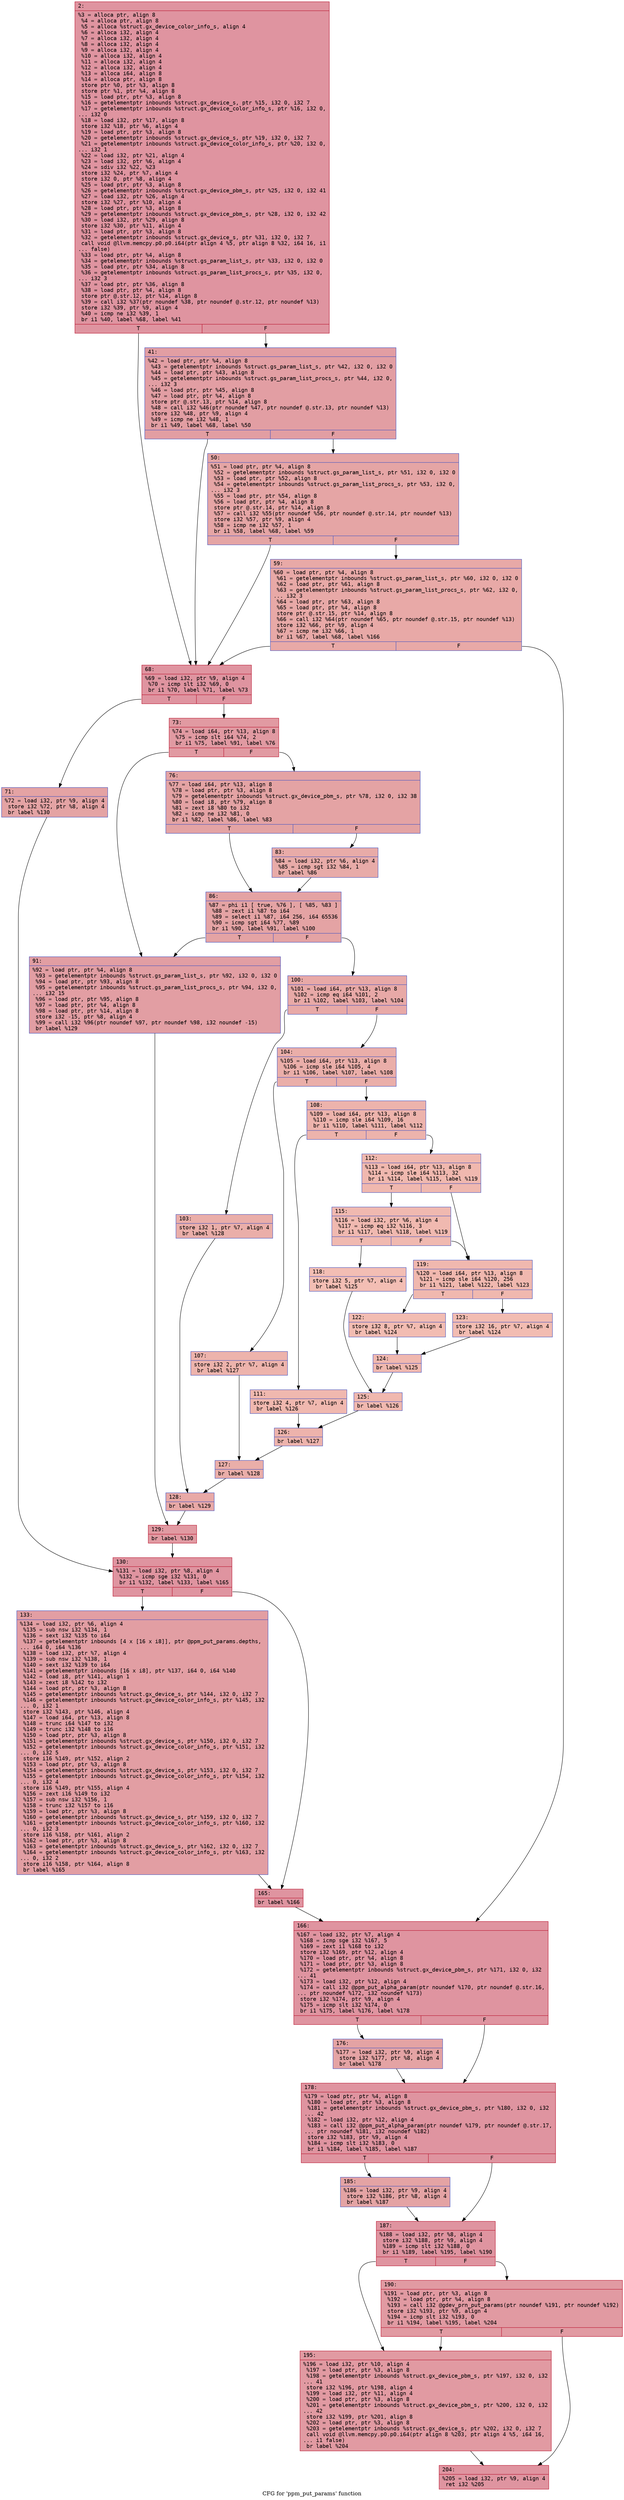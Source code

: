 digraph "CFG for 'ppm_put_params' function" {
	label="CFG for 'ppm_put_params' function";

	Node0x6000034cecb0 [shape=record,color="#b70d28ff", style=filled, fillcolor="#b70d2870" fontname="Courier",label="{2:\l|  %3 = alloca ptr, align 8\l  %4 = alloca ptr, align 8\l  %5 = alloca %struct.gx_device_color_info_s, align 4\l  %6 = alloca i32, align 4\l  %7 = alloca i32, align 4\l  %8 = alloca i32, align 4\l  %9 = alloca i32, align 4\l  %10 = alloca i32, align 4\l  %11 = alloca i32, align 4\l  %12 = alloca i32, align 4\l  %13 = alloca i64, align 8\l  %14 = alloca ptr, align 8\l  store ptr %0, ptr %3, align 8\l  store ptr %1, ptr %4, align 8\l  %15 = load ptr, ptr %3, align 8\l  %16 = getelementptr inbounds %struct.gx_device_s, ptr %15, i32 0, i32 7\l  %17 = getelementptr inbounds %struct.gx_device_color_info_s, ptr %16, i32 0,\l... i32 0\l  %18 = load i32, ptr %17, align 8\l  store i32 %18, ptr %6, align 4\l  %19 = load ptr, ptr %3, align 8\l  %20 = getelementptr inbounds %struct.gx_device_s, ptr %19, i32 0, i32 7\l  %21 = getelementptr inbounds %struct.gx_device_color_info_s, ptr %20, i32 0,\l... i32 1\l  %22 = load i32, ptr %21, align 4\l  %23 = load i32, ptr %6, align 4\l  %24 = sdiv i32 %22, %23\l  store i32 %24, ptr %7, align 4\l  store i32 0, ptr %8, align 4\l  %25 = load ptr, ptr %3, align 8\l  %26 = getelementptr inbounds %struct.gx_device_pbm_s, ptr %25, i32 0, i32 41\l  %27 = load i32, ptr %26, align 4\l  store i32 %27, ptr %10, align 4\l  %28 = load ptr, ptr %3, align 8\l  %29 = getelementptr inbounds %struct.gx_device_pbm_s, ptr %28, i32 0, i32 42\l  %30 = load i32, ptr %29, align 8\l  store i32 %30, ptr %11, align 4\l  %31 = load ptr, ptr %3, align 8\l  %32 = getelementptr inbounds %struct.gx_device_s, ptr %31, i32 0, i32 7\l  call void @llvm.memcpy.p0.p0.i64(ptr align 4 %5, ptr align 8 %32, i64 16, i1\l... false)\l  %33 = load ptr, ptr %4, align 8\l  %34 = getelementptr inbounds %struct.gs_param_list_s, ptr %33, i32 0, i32 0\l  %35 = load ptr, ptr %34, align 8\l  %36 = getelementptr inbounds %struct.gs_param_list_procs_s, ptr %35, i32 0,\l... i32 3\l  %37 = load ptr, ptr %36, align 8\l  %38 = load ptr, ptr %4, align 8\l  store ptr @.str.12, ptr %14, align 8\l  %39 = call i32 %37(ptr noundef %38, ptr noundef @.str.12, ptr noundef %13)\l  store i32 %39, ptr %9, align 4\l  %40 = icmp ne i32 %39, 1\l  br i1 %40, label %68, label %41\l|{<s0>T|<s1>F}}"];
	Node0x6000034cecb0:s0 -> Node0x6000034cedf0[tooltip="2 -> 68\nProbability 50.00%" ];
	Node0x6000034cecb0:s1 -> Node0x6000034ced00[tooltip="2 -> 41\nProbability 50.00%" ];
	Node0x6000034ced00 [shape=record,color="#3d50c3ff", style=filled, fillcolor="#be242e70" fontname="Courier",label="{41:\l|  %42 = load ptr, ptr %4, align 8\l  %43 = getelementptr inbounds %struct.gs_param_list_s, ptr %42, i32 0, i32 0\l  %44 = load ptr, ptr %43, align 8\l  %45 = getelementptr inbounds %struct.gs_param_list_procs_s, ptr %44, i32 0,\l... i32 3\l  %46 = load ptr, ptr %45, align 8\l  %47 = load ptr, ptr %4, align 8\l  store ptr @.str.13, ptr %14, align 8\l  %48 = call i32 %46(ptr noundef %47, ptr noundef @.str.13, ptr noundef %13)\l  store i32 %48, ptr %9, align 4\l  %49 = icmp ne i32 %48, 1\l  br i1 %49, label %68, label %50\l|{<s0>T|<s1>F}}"];
	Node0x6000034ced00:s0 -> Node0x6000034cedf0[tooltip="41 -> 68\nProbability 50.00%" ];
	Node0x6000034ced00:s1 -> Node0x6000034ced50[tooltip="41 -> 50\nProbability 50.00%" ];
	Node0x6000034ced50 [shape=record,color="#3d50c3ff", style=filled, fillcolor="#c5333470" fontname="Courier",label="{50:\l|  %51 = load ptr, ptr %4, align 8\l  %52 = getelementptr inbounds %struct.gs_param_list_s, ptr %51, i32 0, i32 0\l  %53 = load ptr, ptr %52, align 8\l  %54 = getelementptr inbounds %struct.gs_param_list_procs_s, ptr %53, i32 0,\l... i32 3\l  %55 = load ptr, ptr %54, align 8\l  %56 = load ptr, ptr %4, align 8\l  store ptr @.str.14, ptr %14, align 8\l  %57 = call i32 %55(ptr noundef %56, ptr noundef @.str.14, ptr noundef %13)\l  store i32 %57, ptr %9, align 4\l  %58 = icmp ne i32 %57, 1\l  br i1 %58, label %68, label %59\l|{<s0>T|<s1>F}}"];
	Node0x6000034ced50:s0 -> Node0x6000034cedf0[tooltip="50 -> 68\nProbability 50.00%" ];
	Node0x6000034ced50:s1 -> Node0x6000034ceda0[tooltip="50 -> 59\nProbability 50.00%" ];
	Node0x6000034ceda0 [shape=record,color="#3d50c3ff", style=filled, fillcolor="#ca3b3770" fontname="Courier",label="{59:\l|  %60 = load ptr, ptr %4, align 8\l  %61 = getelementptr inbounds %struct.gs_param_list_s, ptr %60, i32 0, i32 0\l  %62 = load ptr, ptr %61, align 8\l  %63 = getelementptr inbounds %struct.gs_param_list_procs_s, ptr %62, i32 0,\l... i32 3\l  %64 = load ptr, ptr %63, align 8\l  %65 = load ptr, ptr %4, align 8\l  store ptr @.str.15, ptr %14, align 8\l  %66 = call i32 %64(ptr noundef %65, ptr noundef @.str.15, ptr noundef %13)\l  store i32 %66, ptr %9, align 4\l  %67 = icmp ne i32 %66, 1\l  br i1 %67, label %68, label %166\l|{<s0>T|<s1>F}}"];
	Node0x6000034ceda0:s0 -> Node0x6000034cedf0[tooltip="59 -> 68\nProbability 50.00%" ];
	Node0x6000034ceda0:s1 -> Node0x6000034cf6b0[tooltip="59 -> 166\nProbability 50.00%" ];
	Node0x6000034cedf0 [shape=record,color="#b70d28ff", style=filled, fillcolor="#b70d2870" fontname="Courier",label="{68:\l|  %69 = load i32, ptr %9, align 4\l  %70 = icmp slt i32 %69, 0\l  br i1 %70, label %71, label %73\l|{<s0>T|<s1>F}}"];
	Node0x6000034cedf0:s0 -> Node0x6000034cee40[tooltip="68 -> 71\nProbability 37.50%" ];
	Node0x6000034cedf0:s1 -> Node0x6000034cee90[tooltip="68 -> 73\nProbability 62.50%" ];
	Node0x6000034cee40 [shape=record,color="#3d50c3ff", style=filled, fillcolor="#c32e3170" fontname="Courier",label="{71:\l|  %72 = load i32, ptr %9, align 4\l  store i32 %72, ptr %8, align 4\l  br label %130\l}"];
	Node0x6000034cee40 -> Node0x6000034cf5c0[tooltip="71 -> 130\nProbability 100.00%" ];
	Node0x6000034cee90 [shape=record,color="#b70d28ff", style=filled, fillcolor="#bb1b2c70" fontname="Courier",label="{73:\l|  %74 = load i64, ptr %13, align 8\l  %75 = icmp slt i64 %74, 2\l  br i1 %75, label %91, label %76\l|{<s0>T|<s1>F}}"];
	Node0x6000034cee90:s0 -> Node0x6000034cefd0[tooltip="73 -> 91\nProbability 50.00%" ];
	Node0x6000034cee90:s1 -> Node0x6000034ceee0[tooltip="73 -> 76\nProbability 50.00%" ];
	Node0x6000034ceee0 [shape=record,color="#3d50c3ff", style=filled, fillcolor="#c32e3170" fontname="Courier",label="{76:\l|  %77 = load i64, ptr %13, align 8\l  %78 = load ptr, ptr %3, align 8\l  %79 = getelementptr inbounds %struct.gx_device_pbm_s, ptr %78, i32 0, i32 38\l  %80 = load i8, ptr %79, align 8\l  %81 = zext i8 %80 to i32\l  %82 = icmp ne i32 %81, 0\l  br i1 %82, label %86, label %83\l|{<s0>T|<s1>F}}"];
	Node0x6000034ceee0:s0 -> Node0x6000034cef80[tooltip="76 -> 86\nProbability 62.50%" ];
	Node0x6000034ceee0:s1 -> Node0x6000034cef30[tooltip="76 -> 83\nProbability 37.50%" ];
	Node0x6000034cef30 [shape=record,color="#3d50c3ff", style=filled, fillcolor="#cc403a70" fontname="Courier",label="{83:\l|  %84 = load i32, ptr %6, align 4\l  %85 = icmp sgt i32 %84, 1\l  br label %86\l}"];
	Node0x6000034cef30 -> Node0x6000034cef80[tooltip="83 -> 86\nProbability 100.00%" ];
	Node0x6000034cef80 [shape=record,color="#3d50c3ff", style=filled, fillcolor="#c32e3170" fontname="Courier",label="{86:\l|  %87 = phi i1 [ true, %76 ], [ %85, %83 ]\l  %88 = zext i1 %87 to i64\l  %89 = select i1 %87, i64 256, i64 65536\l  %90 = icmp sgt i64 %77, %89\l  br i1 %90, label %91, label %100\l|{<s0>T|<s1>F}}"];
	Node0x6000034cef80:s0 -> Node0x6000034cefd0[tooltip="86 -> 91\nProbability 50.00%" ];
	Node0x6000034cef80:s1 -> Node0x6000034cf020[tooltip="86 -> 100\nProbability 50.00%" ];
	Node0x6000034cefd0 [shape=record,color="#3d50c3ff", style=filled, fillcolor="#be242e70" fontname="Courier",label="{91:\l|  %92 = load ptr, ptr %4, align 8\l  %93 = getelementptr inbounds %struct.gs_param_list_s, ptr %92, i32 0, i32 0\l  %94 = load ptr, ptr %93, align 8\l  %95 = getelementptr inbounds %struct.gs_param_list_procs_s, ptr %94, i32 0,\l... i32 15\l  %96 = load ptr, ptr %95, align 8\l  %97 = load ptr, ptr %4, align 8\l  %98 = load ptr, ptr %14, align 8\l  store i32 -15, ptr %8, align 4\l  %99 = call i32 %96(ptr noundef %97, ptr noundef %98, i32 noundef -15)\l  br label %129\l}"];
	Node0x6000034cefd0 -> Node0x6000034cf570[tooltip="91 -> 129\nProbability 100.00%" ];
	Node0x6000034cf020 [shape=record,color="#3d50c3ff", style=filled, fillcolor="#ca3b3770" fontname="Courier",label="{100:\l|  %101 = load i64, ptr %13, align 8\l  %102 = icmp eq i64 %101, 2\l  br i1 %102, label %103, label %104\l|{<s0>T|<s1>F}}"];
	Node0x6000034cf020:s0 -> Node0x6000034cf070[tooltip="100 -> 103\nProbability 50.00%" ];
	Node0x6000034cf020:s1 -> Node0x6000034cf0c0[tooltip="100 -> 104\nProbability 50.00%" ];
	Node0x6000034cf070 [shape=record,color="#3d50c3ff", style=filled, fillcolor="#d0473d70" fontname="Courier",label="{103:\l|  store i32 1, ptr %7, align 4\l  br label %128\l}"];
	Node0x6000034cf070 -> Node0x6000034cf520[tooltip="103 -> 128\nProbability 100.00%" ];
	Node0x6000034cf0c0 [shape=record,color="#3d50c3ff", style=filled, fillcolor="#d0473d70" fontname="Courier",label="{104:\l|  %105 = load i64, ptr %13, align 8\l  %106 = icmp sle i64 %105, 4\l  br i1 %106, label %107, label %108\l|{<s0>T|<s1>F}}"];
	Node0x6000034cf0c0:s0 -> Node0x6000034cf110[tooltip="104 -> 107\nProbability 50.00%" ];
	Node0x6000034cf0c0:s1 -> Node0x6000034cf160[tooltip="104 -> 108\nProbability 50.00%" ];
	Node0x6000034cf110 [shape=record,color="#3d50c3ff", style=filled, fillcolor="#d6524470" fontname="Courier",label="{107:\l|  store i32 2, ptr %7, align 4\l  br label %127\l}"];
	Node0x6000034cf110 -> Node0x6000034cf4d0[tooltip="107 -> 127\nProbability 100.00%" ];
	Node0x6000034cf160 [shape=record,color="#3d50c3ff", style=filled, fillcolor="#d6524470" fontname="Courier",label="{108:\l|  %109 = load i64, ptr %13, align 8\l  %110 = icmp sle i64 %109, 16\l  br i1 %110, label %111, label %112\l|{<s0>T|<s1>F}}"];
	Node0x6000034cf160:s0 -> Node0x6000034cf1b0[tooltip="108 -> 111\nProbability 50.00%" ];
	Node0x6000034cf160:s1 -> Node0x6000034cf200[tooltip="108 -> 112\nProbability 50.00%" ];
	Node0x6000034cf1b0 [shape=record,color="#3d50c3ff", style=filled, fillcolor="#dc5d4a70" fontname="Courier",label="{111:\l|  store i32 4, ptr %7, align 4\l  br label %126\l}"];
	Node0x6000034cf1b0 -> Node0x6000034cf480[tooltip="111 -> 126\nProbability 100.00%" ];
	Node0x6000034cf200 [shape=record,color="#3d50c3ff", style=filled, fillcolor="#dc5d4a70" fontname="Courier",label="{112:\l|  %113 = load i64, ptr %13, align 8\l  %114 = icmp sle i64 %113, 32\l  br i1 %114, label %115, label %119\l|{<s0>T|<s1>F}}"];
	Node0x6000034cf200:s0 -> Node0x6000034cf250[tooltip="112 -> 115\nProbability 50.00%" ];
	Node0x6000034cf200:s1 -> Node0x6000034cf2f0[tooltip="112 -> 119\nProbability 50.00%" ];
	Node0x6000034cf250 [shape=record,color="#3d50c3ff", style=filled, fillcolor="#de614d70" fontname="Courier",label="{115:\l|  %116 = load i32, ptr %6, align 4\l  %117 = icmp eq i32 %116, 3\l  br i1 %117, label %118, label %119\l|{<s0>T|<s1>F}}"];
	Node0x6000034cf250:s0 -> Node0x6000034cf2a0[tooltip="115 -> 118\nProbability 50.00%" ];
	Node0x6000034cf250:s1 -> Node0x6000034cf2f0[tooltip="115 -> 119\nProbability 50.00%" ];
	Node0x6000034cf2a0 [shape=record,color="#3d50c3ff", style=filled, fillcolor="#e36c5570" fontname="Courier",label="{118:\l|  store i32 5, ptr %7, align 4\l  br label %125\l}"];
	Node0x6000034cf2a0 -> Node0x6000034cf430[tooltip="118 -> 125\nProbability 100.00%" ];
	Node0x6000034cf2f0 [shape=record,color="#3d50c3ff", style=filled, fillcolor="#dc5d4a70" fontname="Courier",label="{119:\l|  %120 = load i64, ptr %13, align 8\l  %121 = icmp sle i64 %120, 256\l  br i1 %121, label %122, label %123\l|{<s0>T|<s1>F}}"];
	Node0x6000034cf2f0:s0 -> Node0x6000034cf340[tooltip="119 -> 122\nProbability 50.00%" ];
	Node0x6000034cf2f0:s1 -> Node0x6000034cf390[tooltip="119 -> 123\nProbability 50.00%" ];
	Node0x6000034cf340 [shape=record,color="#3d50c3ff", style=filled, fillcolor="#e1675170" fontname="Courier",label="{122:\l|  store i32 8, ptr %7, align 4\l  br label %124\l}"];
	Node0x6000034cf340 -> Node0x6000034cf3e0[tooltip="122 -> 124\nProbability 100.00%" ];
	Node0x6000034cf390 [shape=record,color="#3d50c3ff", style=filled, fillcolor="#e1675170" fontname="Courier",label="{123:\l|  store i32 16, ptr %7, align 4\l  br label %124\l}"];
	Node0x6000034cf390 -> Node0x6000034cf3e0[tooltip="123 -> 124\nProbability 100.00%" ];
	Node0x6000034cf3e0 [shape=record,color="#3d50c3ff", style=filled, fillcolor="#dc5d4a70" fontname="Courier",label="{124:\l|  br label %125\l}"];
	Node0x6000034cf3e0 -> Node0x6000034cf430[tooltip="124 -> 125\nProbability 100.00%" ];
	Node0x6000034cf430 [shape=record,color="#3d50c3ff", style=filled, fillcolor="#dc5d4a70" fontname="Courier",label="{125:\l|  br label %126\l}"];
	Node0x6000034cf430 -> Node0x6000034cf480[tooltip="125 -> 126\nProbability 100.00%" ];
	Node0x6000034cf480 [shape=record,color="#3d50c3ff", style=filled, fillcolor="#d6524470" fontname="Courier",label="{126:\l|  br label %127\l}"];
	Node0x6000034cf480 -> Node0x6000034cf4d0[tooltip="126 -> 127\nProbability 100.00%" ];
	Node0x6000034cf4d0 [shape=record,color="#3d50c3ff", style=filled, fillcolor="#d0473d70" fontname="Courier",label="{127:\l|  br label %128\l}"];
	Node0x6000034cf4d0 -> Node0x6000034cf520[tooltip="127 -> 128\nProbability 100.00%" ];
	Node0x6000034cf520 [shape=record,color="#3d50c3ff", style=filled, fillcolor="#ca3b3770" fontname="Courier",label="{128:\l|  br label %129\l}"];
	Node0x6000034cf520 -> Node0x6000034cf570[tooltip="128 -> 129\nProbability 100.00%" ];
	Node0x6000034cf570 [shape=record,color="#b70d28ff", style=filled, fillcolor="#bb1b2c70" fontname="Courier",label="{129:\l|  br label %130\l}"];
	Node0x6000034cf570 -> Node0x6000034cf5c0[tooltip="129 -> 130\nProbability 100.00%" ];
	Node0x6000034cf5c0 [shape=record,color="#b70d28ff", style=filled, fillcolor="#b70d2870" fontname="Courier",label="{130:\l|  %131 = load i32, ptr %8, align 4\l  %132 = icmp sge i32 %131, 0\l  br i1 %132, label %133, label %165\l|{<s0>T|<s1>F}}"];
	Node0x6000034cf5c0:s0 -> Node0x6000034cf610[tooltip="130 -> 133\nProbability 50.00%" ];
	Node0x6000034cf5c0:s1 -> Node0x6000034cf660[tooltip="130 -> 165\nProbability 50.00%" ];
	Node0x6000034cf610 [shape=record,color="#3d50c3ff", style=filled, fillcolor="#be242e70" fontname="Courier",label="{133:\l|  %134 = load i32, ptr %6, align 4\l  %135 = sub nsw i32 %134, 1\l  %136 = sext i32 %135 to i64\l  %137 = getelementptr inbounds [4 x [16 x i8]], ptr @ppm_put_params.depths,\l... i64 0, i64 %136\l  %138 = load i32, ptr %7, align 4\l  %139 = sub nsw i32 %138, 1\l  %140 = sext i32 %139 to i64\l  %141 = getelementptr inbounds [16 x i8], ptr %137, i64 0, i64 %140\l  %142 = load i8, ptr %141, align 1\l  %143 = zext i8 %142 to i32\l  %144 = load ptr, ptr %3, align 8\l  %145 = getelementptr inbounds %struct.gx_device_s, ptr %144, i32 0, i32 7\l  %146 = getelementptr inbounds %struct.gx_device_color_info_s, ptr %145, i32\l... 0, i32 1\l  store i32 %143, ptr %146, align 4\l  %147 = load i64, ptr %13, align 8\l  %148 = trunc i64 %147 to i32\l  %149 = trunc i32 %148 to i16\l  %150 = load ptr, ptr %3, align 8\l  %151 = getelementptr inbounds %struct.gx_device_s, ptr %150, i32 0, i32 7\l  %152 = getelementptr inbounds %struct.gx_device_color_info_s, ptr %151, i32\l... 0, i32 5\l  store i16 %149, ptr %152, align 2\l  %153 = load ptr, ptr %3, align 8\l  %154 = getelementptr inbounds %struct.gx_device_s, ptr %153, i32 0, i32 7\l  %155 = getelementptr inbounds %struct.gx_device_color_info_s, ptr %154, i32\l... 0, i32 4\l  store i16 %149, ptr %155, align 4\l  %156 = zext i16 %149 to i32\l  %157 = sub nsw i32 %156, 1\l  %158 = trunc i32 %157 to i16\l  %159 = load ptr, ptr %3, align 8\l  %160 = getelementptr inbounds %struct.gx_device_s, ptr %159, i32 0, i32 7\l  %161 = getelementptr inbounds %struct.gx_device_color_info_s, ptr %160, i32\l... 0, i32 3\l  store i16 %158, ptr %161, align 2\l  %162 = load ptr, ptr %3, align 8\l  %163 = getelementptr inbounds %struct.gx_device_s, ptr %162, i32 0, i32 7\l  %164 = getelementptr inbounds %struct.gx_device_color_info_s, ptr %163, i32\l... 0, i32 2\l  store i16 %158, ptr %164, align 8\l  br label %165\l}"];
	Node0x6000034cf610 -> Node0x6000034cf660[tooltip="133 -> 165\nProbability 100.00%" ];
	Node0x6000034cf660 [shape=record,color="#b70d28ff", style=filled, fillcolor="#b70d2870" fontname="Courier",label="{165:\l|  br label %166\l}"];
	Node0x6000034cf660 -> Node0x6000034cf6b0[tooltip="165 -> 166\nProbability 100.00%" ];
	Node0x6000034cf6b0 [shape=record,color="#b70d28ff", style=filled, fillcolor="#b70d2870" fontname="Courier",label="{166:\l|  %167 = load i32, ptr %7, align 4\l  %168 = icmp sge i32 %167, 5\l  %169 = zext i1 %168 to i32\l  store i32 %169, ptr %12, align 4\l  %170 = load ptr, ptr %4, align 8\l  %171 = load ptr, ptr %3, align 8\l  %172 = getelementptr inbounds %struct.gx_device_pbm_s, ptr %171, i32 0, i32\l... 41\l  %173 = load i32, ptr %12, align 4\l  %174 = call i32 @ppm_put_alpha_param(ptr noundef %170, ptr noundef @.str.16,\l... ptr noundef %172, i32 noundef %173)\l  store i32 %174, ptr %9, align 4\l  %175 = icmp slt i32 %174, 0\l  br i1 %175, label %176, label %178\l|{<s0>T|<s1>F}}"];
	Node0x6000034cf6b0:s0 -> Node0x6000034cf700[tooltip="166 -> 176\nProbability 37.50%" ];
	Node0x6000034cf6b0:s1 -> Node0x6000034cf750[tooltip="166 -> 178\nProbability 62.50%" ];
	Node0x6000034cf700 [shape=record,color="#3d50c3ff", style=filled, fillcolor="#c32e3170" fontname="Courier",label="{176:\l|  %177 = load i32, ptr %9, align 4\l  store i32 %177, ptr %8, align 4\l  br label %178\l}"];
	Node0x6000034cf700 -> Node0x6000034cf750[tooltip="176 -> 178\nProbability 100.00%" ];
	Node0x6000034cf750 [shape=record,color="#b70d28ff", style=filled, fillcolor="#b70d2870" fontname="Courier",label="{178:\l|  %179 = load ptr, ptr %4, align 8\l  %180 = load ptr, ptr %3, align 8\l  %181 = getelementptr inbounds %struct.gx_device_pbm_s, ptr %180, i32 0, i32\l... 42\l  %182 = load i32, ptr %12, align 4\l  %183 = call i32 @ppm_put_alpha_param(ptr noundef %179, ptr noundef @.str.17,\l... ptr noundef %181, i32 noundef %182)\l  store i32 %183, ptr %9, align 4\l  %184 = icmp slt i32 %183, 0\l  br i1 %184, label %185, label %187\l|{<s0>T|<s1>F}}"];
	Node0x6000034cf750:s0 -> Node0x6000034cf7a0[tooltip="178 -> 185\nProbability 37.50%" ];
	Node0x6000034cf750:s1 -> Node0x6000034cf7f0[tooltip="178 -> 187\nProbability 62.50%" ];
	Node0x6000034cf7a0 [shape=record,color="#3d50c3ff", style=filled, fillcolor="#c32e3170" fontname="Courier",label="{185:\l|  %186 = load i32, ptr %9, align 4\l  store i32 %186, ptr %8, align 4\l  br label %187\l}"];
	Node0x6000034cf7a0 -> Node0x6000034cf7f0[tooltip="185 -> 187\nProbability 100.00%" ];
	Node0x6000034cf7f0 [shape=record,color="#b70d28ff", style=filled, fillcolor="#b70d2870" fontname="Courier",label="{187:\l|  %188 = load i32, ptr %8, align 4\l  store i32 %188, ptr %9, align 4\l  %189 = icmp slt i32 %188, 0\l  br i1 %189, label %195, label %190\l|{<s0>T|<s1>F}}"];
	Node0x6000034cf7f0:s0 -> Node0x6000034cf890[tooltip="187 -> 195\nProbability 37.50%" ];
	Node0x6000034cf7f0:s1 -> Node0x6000034cf840[tooltip="187 -> 190\nProbability 62.50%" ];
	Node0x6000034cf840 [shape=record,color="#b70d28ff", style=filled, fillcolor="#bb1b2c70" fontname="Courier",label="{190:\l|  %191 = load ptr, ptr %3, align 8\l  %192 = load ptr, ptr %4, align 8\l  %193 = call i32 @gdev_prn_put_params(ptr noundef %191, ptr noundef %192)\l  store i32 %193, ptr %9, align 4\l  %194 = icmp slt i32 %193, 0\l  br i1 %194, label %195, label %204\l|{<s0>T|<s1>F}}"];
	Node0x6000034cf840:s0 -> Node0x6000034cf890[tooltip="190 -> 195\nProbability 37.50%" ];
	Node0x6000034cf840:s1 -> Node0x6000034cf8e0[tooltip="190 -> 204\nProbability 62.50%" ];
	Node0x6000034cf890 [shape=record,color="#b70d28ff", style=filled, fillcolor="#bb1b2c70" fontname="Courier",label="{195:\l|  %196 = load i32, ptr %10, align 4\l  %197 = load ptr, ptr %3, align 8\l  %198 = getelementptr inbounds %struct.gx_device_pbm_s, ptr %197, i32 0, i32\l... 41\l  store i32 %196, ptr %198, align 4\l  %199 = load i32, ptr %11, align 4\l  %200 = load ptr, ptr %3, align 8\l  %201 = getelementptr inbounds %struct.gx_device_pbm_s, ptr %200, i32 0, i32\l... 42\l  store i32 %199, ptr %201, align 8\l  %202 = load ptr, ptr %3, align 8\l  %203 = getelementptr inbounds %struct.gx_device_s, ptr %202, i32 0, i32 7\l  call void @llvm.memcpy.p0.p0.i64(ptr align 8 %203, ptr align 4 %5, i64 16,\l... i1 false)\l  br label %204\l}"];
	Node0x6000034cf890 -> Node0x6000034cf8e0[tooltip="195 -> 204\nProbability 100.00%" ];
	Node0x6000034cf8e0 [shape=record,color="#b70d28ff", style=filled, fillcolor="#b70d2870" fontname="Courier",label="{204:\l|  %205 = load i32, ptr %9, align 4\l  ret i32 %205\l}"];
}
